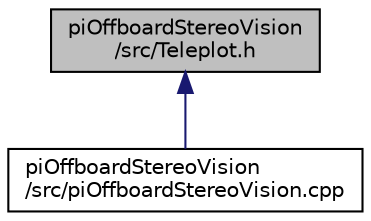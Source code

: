digraph "piOffboardStereoVision/src/Teleplot.h"
{
 // LATEX_PDF_SIZE
  edge [fontname="Helvetica",fontsize="10",labelfontname="Helvetica",labelfontsize="10"];
  node [fontname="Helvetica",fontsize="10",shape=record];
  Node1 [label="piOffboardStereoVision\l/src/Teleplot.h",height=0.2,width=0.4,color="black", fillcolor="grey75", style="filled", fontcolor="black",tooltip=" "];
  Node1 -> Node2 [dir="back",color="midnightblue",fontsize="10",style="solid",fontname="Helvetica"];
  Node2 [label="piOffboardStereoVision\l/src/piOffboardStereoVision.cpp",height=0.2,width=0.4,color="black", fillcolor="white", style="filled",URL="$piOffboardStereoVision_8cpp.html",tooltip=" "];
}
